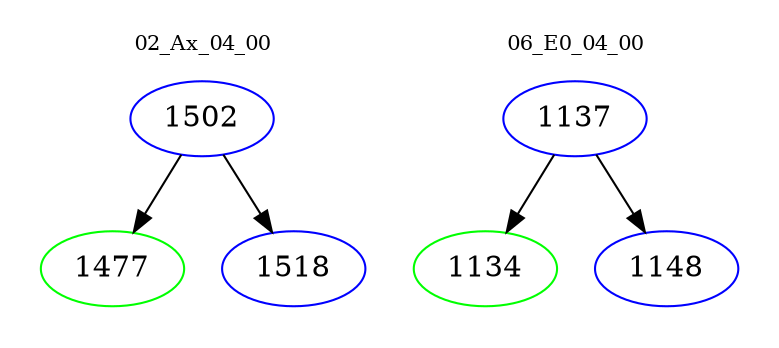 digraph{
subgraph cluster_0 {
color = white
label = "02_Ax_04_00";
fontsize=10;
T0_1502 [label="1502", color="blue"]
T0_1502 -> T0_1477 [color="black"]
T0_1477 [label="1477", color="green"]
T0_1502 -> T0_1518 [color="black"]
T0_1518 [label="1518", color="blue"]
}
subgraph cluster_1 {
color = white
label = "06_E0_04_00";
fontsize=10;
T1_1137 [label="1137", color="blue"]
T1_1137 -> T1_1134 [color="black"]
T1_1134 [label="1134", color="green"]
T1_1137 -> T1_1148 [color="black"]
T1_1148 [label="1148", color="blue"]
}
}
